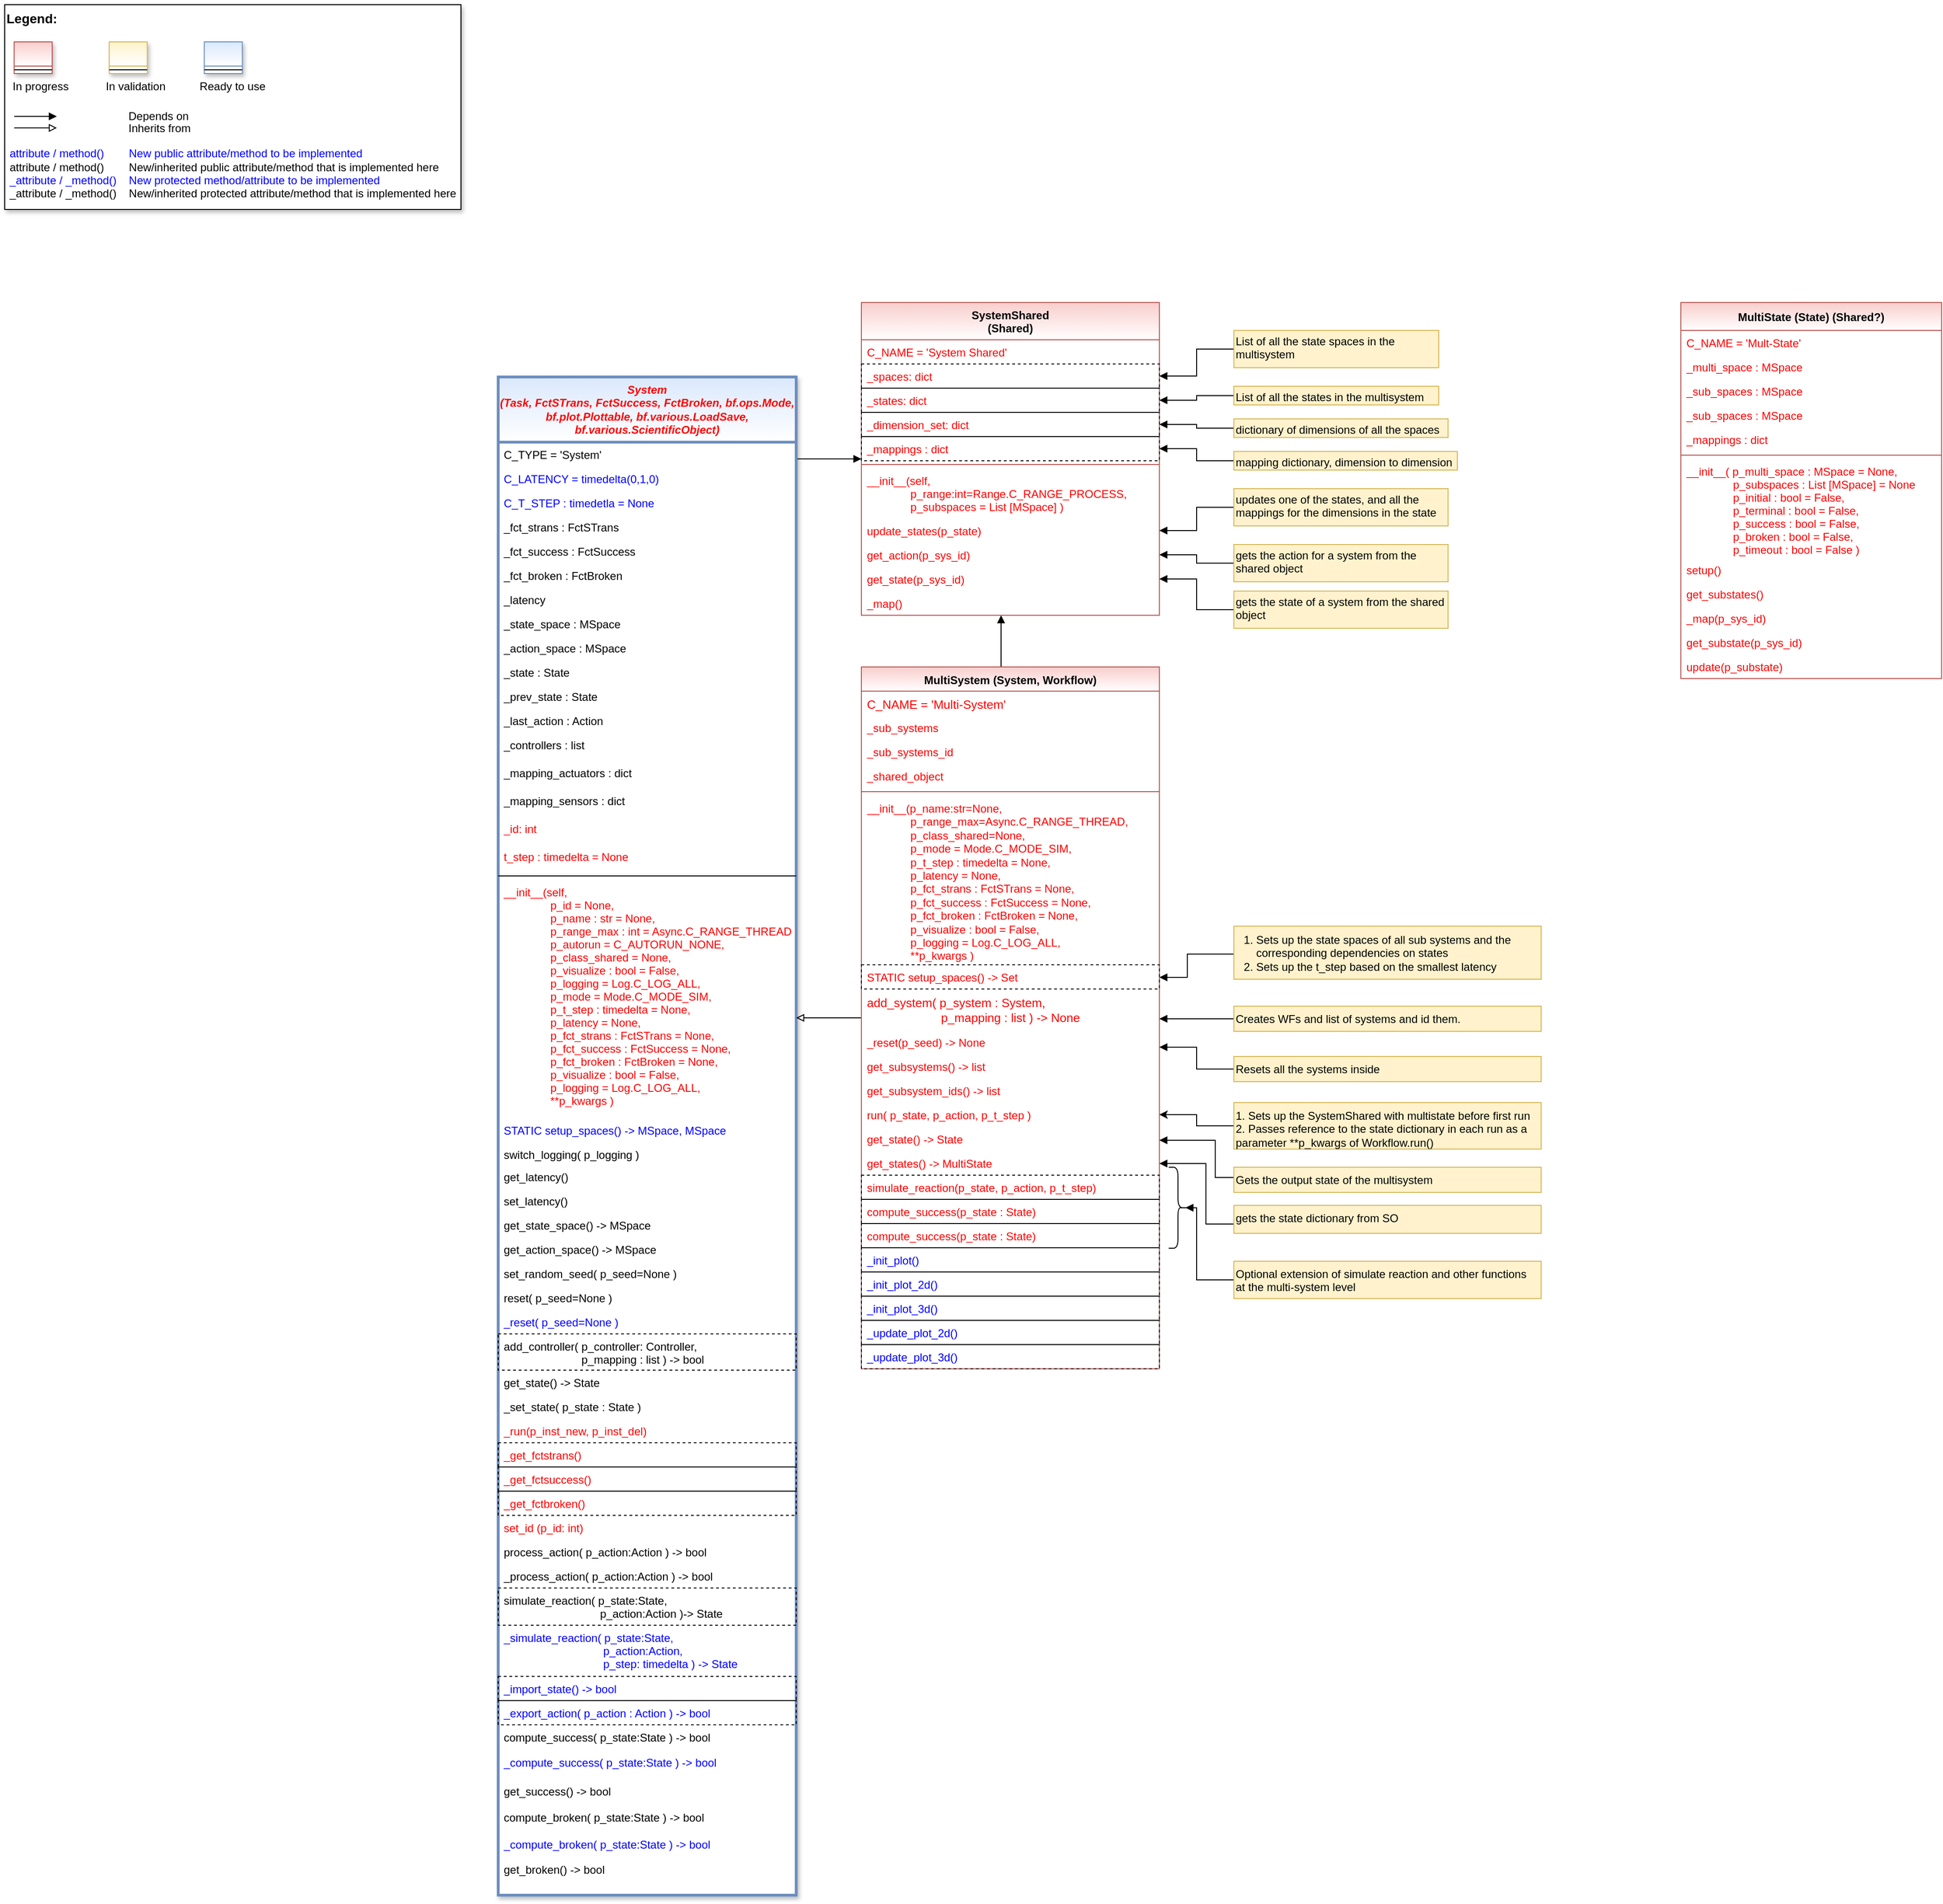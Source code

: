 <mxfile version="20.2.3" type="device" pages="2"><diagram id="Zi733rjNOypD8WlfXJ94" name="Page-1"><mxGraphModel dx="1365" dy="836" grid="1" gridSize="10" guides="1" tooltips="1" connect="1" arrows="1" fold="1" page="1" pageScale="1" pageWidth="3300" pageHeight="4681" math="0" shadow="0"><root><mxCell id="0"/><mxCell id="1" parent="0"/><mxCell id="PTN9b_tl8BEr4lpWQ8H_-43" style="edgeStyle=orthogonalEdgeStyle;rounded=0;orthogonalLoop=1;jettySize=auto;html=1;fontColor=#0000FF;endArrow=block;endFill=1;" edge="1" parent="1" source="OknUr9FfNMehPGC0tCXq-1" target="OknUr9FfNMehPGC0tCXq-75"><mxGeometry relative="1" as="geometry"><Array as="points"><mxPoint x="910" y="528"/><mxPoint x="910" y="528"/></Array></mxGeometry></mxCell><mxCell id="OknUr9FfNMehPGC0tCXq-1" value="System&#10;(Task, FctSTrans, FctSuccess, FctBroken, bf.ops.Mode, &#10;bf.plot.Plottable, bf.various.LoadSave,&#10;bf.various.ScientificObject)" style="swimlane;fontStyle=3;align=center;verticalAlign=top;childLayout=stackLayout;horizontal=1;startSize=70;horizontalStack=0;resizeParent=1;resizeLast=0;collapsible=1;marginBottom=0;rounded=0;shadow=1;strokeWidth=3;fillColor=#dae8fc;strokeColor=#6c8ebf;swimlaneFillColor=#ffffff;gradientColor=#FFFFFF;whiteSpace=wrap;fontColor=#FF0000;" vertex="1" parent="1"><mxGeometry x="570" y="440" width="320" height="1631" as="geometry"><mxRectangle x="230" y="140" width="160" height="26" as="alternateBounds"/></mxGeometry></mxCell><mxCell id="OknUr9FfNMehPGC0tCXq-2" value="C_TYPE = 'System'" style="text;align=left;verticalAlign=top;spacingLeft=4;spacingRight=4;overflow=hidden;rotatable=0;points=[[0,0.5],[1,0.5]];portConstraint=eastwest;" vertex="1" parent="OknUr9FfNMehPGC0tCXq-1"><mxGeometry y="70" width="320" height="26" as="geometry"/></mxCell><mxCell id="OknUr9FfNMehPGC0tCXq-3" value="C_LATENCY = timedelta(0,1,0)" style="text;align=left;verticalAlign=top;spacingLeft=4;spacingRight=4;overflow=hidden;rotatable=0;points=[[0,0.5],[1,0.5]];portConstraint=eastwest;fontColor=#0000FF;" vertex="1" parent="OknUr9FfNMehPGC0tCXq-1"><mxGeometry y="96" width="320" height="26" as="geometry"/></mxCell><mxCell id="OknUr9FfNMehPGC0tCXq-4" value="C_T_STEP : timedetla = None" style="text;align=left;verticalAlign=top;spacingLeft=4;spacingRight=4;overflow=hidden;rotatable=0;points=[[0,0.5],[1,0.5]];portConstraint=eastwest;fontColor=#0000FF;" vertex="1" parent="OknUr9FfNMehPGC0tCXq-1"><mxGeometry y="122" width="320" height="26" as="geometry"/></mxCell><mxCell id="OknUr9FfNMehPGC0tCXq-5" value="_fct_strans : FctSTrans" style="text;align=left;verticalAlign=top;spacingLeft=4;spacingRight=4;overflow=hidden;rotatable=0;points=[[0,0.5],[1,0.5]];portConstraint=eastwest;" vertex="1" parent="OknUr9FfNMehPGC0tCXq-1"><mxGeometry y="148" width="320" height="26" as="geometry"/></mxCell><mxCell id="OknUr9FfNMehPGC0tCXq-6" value="_fct_success : FctSuccess" style="text;align=left;verticalAlign=top;spacingLeft=4;spacingRight=4;overflow=hidden;rotatable=0;points=[[0,0.5],[1,0.5]];portConstraint=eastwest;" vertex="1" parent="OknUr9FfNMehPGC0tCXq-1"><mxGeometry y="174" width="320" height="26" as="geometry"/></mxCell><mxCell id="OknUr9FfNMehPGC0tCXq-7" value="_fct_broken : FctBroken" style="text;align=left;verticalAlign=top;spacingLeft=4;spacingRight=4;overflow=hidden;rotatable=0;points=[[0,0.5],[1,0.5]];portConstraint=eastwest;" vertex="1" parent="OknUr9FfNMehPGC0tCXq-1"><mxGeometry y="200" width="320" height="26" as="geometry"/></mxCell><mxCell id="OknUr9FfNMehPGC0tCXq-8" value="_latency" style="text;align=left;verticalAlign=top;spacingLeft=4;spacingRight=4;overflow=hidden;rotatable=0;points=[[0,0.5],[1,0.5]];portConstraint=eastwest;" vertex="1" parent="OknUr9FfNMehPGC0tCXq-1"><mxGeometry y="226" width="320" height="26" as="geometry"/></mxCell><mxCell id="OknUr9FfNMehPGC0tCXq-9" value="_state_space : MSpace" style="text;align=left;verticalAlign=top;spacingLeft=4;spacingRight=4;overflow=hidden;rotatable=0;points=[[0,0.5],[1,0.5]];portConstraint=eastwest;" vertex="1" parent="OknUr9FfNMehPGC0tCXq-1"><mxGeometry y="252" width="320" height="26" as="geometry"/></mxCell><mxCell id="OknUr9FfNMehPGC0tCXq-10" value="_action_space : MSpace" style="text;align=left;verticalAlign=top;spacingLeft=4;spacingRight=4;overflow=hidden;rotatable=0;points=[[0,0.5],[1,0.5]];portConstraint=eastwest;" vertex="1" parent="OknUr9FfNMehPGC0tCXq-1"><mxGeometry y="278" width="320" height="26" as="geometry"/></mxCell><mxCell id="OknUr9FfNMehPGC0tCXq-11" value="_state : State" style="text;align=left;verticalAlign=top;spacingLeft=4;spacingRight=4;overflow=hidden;rotatable=0;points=[[0,0.5],[1,0.5]];portConstraint=eastwest;" vertex="1" parent="OknUr9FfNMehPGC0tCXq-1"><mxGeometry y="304" width="320" height="26" as="geometry"/></mxCell><mxCell id="OknUr9FfNMehPGC0tCXq-12" value="_prev_state : State" style="text;align=left;verticalAlign=top;spacingLeft=4;spacingRight=4;overflow=hidden;rotatable=0;points=[[0,0.5],[1,0.5]];portConstraint=eastwest;" vertex="1" parent="OknUr9FfNMehPGC0tCXq-1"><mxGeometry y="330" width="320" height="26" as="geometry"/></mxCell><mxCell id="OknUr9FfNMehPGC0tCXq-13" value="_last_action : Action" style="text;align=left;verticalAlign=top;spacingLeft=4;spacingRight=4;overflow=hidden;rotatable=0;points=[[0,0.5],[1,0.5]];portConstraint=eastwest;" vertex="1" parent="OknUr9FfNMehPGC0tCXq-1"><mxGeometry y="356" width="320" height="26" as="geometry"/></mxCell><mxCell id="OknUr9FfNMehPGC0tCXq-14" value="_controllers : list" style="text;align=left;verticalAlign=top;spacingLeft=4;spacingRight=4;overflow=hidden;rotatable=0;points=[[0,0.5],[1,0.5]];portConstraint=eastwest;fontColor=default;" vertex="1" parent="OknUr9FfNMehPGC0tCXq-1"><mxGeometry y="382" width="320" height="30" as="geometry"/></mxCell><mxCell id="OknUr9FfNMehPGC0tCXq-15" value="_mapping_actuators : dict" style="text;align=left;verticalAlign=top;spacingLeft=4;spacingRight=4;overflow=hidden;rotatable=0;points=[[0,0.5],[1,0.5]];portConstraint=eastwest;fontColor=default;" vertex="1" parent="OknUr9FfNMehPGC0tCXq-1"><mxGeometry y="412" width="320" height="30" as="geometry"/></mxCell><mxCell id="OknUr9FfNMehPGC0tCXq-16" value="_mapping_sensors : dict" style="text;align=left;verticalAlign=top;spacingLeft=4;spacingRight=4;overflow=hidden;rotatable=0;points=[[0,0.5],[1,0.5]];portConstraint=eastwest;fontColor=default;" vertex="1" parent="OknUr9FfNMehPGC0tCXq-1"><mxGeometry y="442" width="320" height="30" as="geometry"/></mxCell><mxCell id="OknUr9FfNMehPGC0tCXq-17" value="_id: int" style="text;align=left;verticalAlign=top;spacingLeft=4;spacingRight=4;overflow=hidden;rotatable=0;points=[[0,0.5],[1,0.5]];portConstraint=eastwest;fontColor=#FF0000;" vertex="1" parent="OknUr9FfNMehPGC0tCXq-1"><mxGeometry y="472" width="320" height="30" as="geometry"/></mxCell><mxCell id="OknUr9FfNMehPGC0tCXq-19" value="t_step : timedelta = None" style="text;align=left;verticalAlign=top;spacingLeft=4;spacingRight=4;overflow=hidden;rotatable=0;points=[[0,0.5],[1,0.5]];portConstraint=eastwest;fontColor=#FF0000;" vertex="1" parent="OknUr9FfNMehPGC0tCXq-1"><mxGeometry y="502" width="320" height="30" as="geometry"/></mxCell><mxCell id="OknUr9FfNMehPGC0tCXq-20" value="" style="line;html=1;strokeWidth=1;align=left;verticalAlign=middle;spacingTop=-1;spacingLeft=3;spacingRight=3;rotatable=0;labelPosition=right;points=[];portConstraint=eastwest;" vertex="1" parent="OknUr9FfNMehPGC0tCXq-1"><mxGeometry y="532" width="320" height="8" as="geometry"/></mxCell><mxCell id="OknUr9FfNMehPGC0tCXq-21" value="__init__(self, &#10;               p_id = None,&#10;               p_name : str = None,&#10;               p_range_max : int = Async.C_RANGE_THREAD, &#10;               p_autorun = C_AUTORUN_NONE,&#10;               p_class_shared = None, &#10;               p_visualize : bool = False,&#10;               p_logging = Log.C_LOG_ALL,&#10;               p_mode = Mode.C_MODE_SIM,&#10;               p_t_step : timedelta = None,&#10;               p_latency = None, &#10;               p_fct_strans : FctSTrans = None,&#10;               p_fct_success : FctSuccess = None,&#10;               p_fct_broken : FctBroken = None,&#10;               p_visualize : bool = False,&#10;               p_logging = Log.C_LOG_ALL,&#10;               **p_kwargs )" style="text;align=left;verticalAlign=top;spacingLeft=4;spacingRight=4;overflow=hidden;rotatable=0;points=[[0,0.5],[1,0.5]];portConstraint=eastwest;fontColor=#FF0000;" vertex="1" parent="OknUr9FfNMehPGC0tCXq-1"><mxGeometry y="540" width="320" height="256" as="geometry"/></mxCell><mxCell id="OknUr9FfNMehPGC0tCXq-22" value="STATIC setup_spaces() -&gt; MSpace, MSpace" style="text;align=left;verticalAlign=top;spacingLeft=4;spacingRight=4;overflow=hidden;rotatable=0;points=[[0,0.5],[1,0.5]];portConstraint=eastwest;fontColor=#0000FF;" vertex="1" parent="OknUr9FfNMehPGC0tCXq-1"><mxGeometry y="796" width="320" height="26" as="geometry"/></mxCell><mxCell id="OknUr9FfNMehPGC0tCXq-23" value="switch_logging( p_logging )" style="text;align=left;verticalAlign=top;spacingLeft=4;spacingRight=4;overflow=hidden;rotatable=0;points=[[0,0.5],[1,0.5]];portConstraint=eastwest;" vertex="1" parent="OknUr9FfNMehPGC0tCXq-1"><mxGeometry y="822" width="320" height="24" as="geometry"/></mxCell><mxCell id="OknUr9FfNMehPGC0tCXq-24" value="get_latency()" style="text;align=left;verticalAlign=top;spacingLeft=4;spacingRight=4;overflow=hidden;rotatable=0;points=[[0,0.5],[1,0.5]];portConstraint=eastwest;" vertex="1" parent="OknUr9FfNMehPGC0tCXq-1"><mxGeometry y="846" width="320" height="26" as="geometry"/></mxCell><mxCell id="OknUr9FfNMehPGC0tCXq-25" value="set_latency()" style="text;align=left;verticalAlign=top;spacingLeft=4;spacingRight=4;overflow=hidden;rotatable=0;points=[[0,0.5],[1,0.5]];portConstraint=eastwest;" vertex="1" parent="OknUr9FfNMehPGC0tCXq-1"><mxGeometry y="872" width="320" height="26" as="geometry"/></mxCell><mxCell id="OknUr9FfNMehPGC0tCXq-26" value="get_state_space() -&gt; MSpace" style="text;align=left;verticalAlign=top;spacingLeft=4;spacingRight=4;overflow=hidden;rotatable=0;points=[[0,0.5],[1,0.5]];portConstraint=eastwest;" vertex="1" parent="OknUr9FfNMehPGC0tCXq-1"><mxGeometry y="898" width="320" height="26" as="geometry"/></mxCell><mxCell id="OknUr9FfNMehPGC0tCXq-27" value="get_action_space() -&gt; MSpace" style="text;align=left;verticalAlign=top;spacingLeft=4;spacingRight=4;overflow=hidden;rotatable=0;points=[[0,0.5],[1,0.5]];portConstraint=eastwest;" vertex="1" parent="OknUr9FfNMehPGC0tCXq-1"><mxGeometry y="924" width="320" height="26" as="geometry"/></mxCell><mxCell id="OknUr9FfNMehPGC0tCXq-28" value="set_random_seed( p_seed=None )" style="text;align=left;verticalAlign=top;spacingLeft=4;spacingRight=4;overflow=hidden;rotatable=0;points=[[0,0.5],[1,0.5]];portConstraint=eastwest;" vertex="1" parent="OknUr9FfNMehPGC0tCXq-1"><mxGeometry y="950" width="320" height="26" as="geometry"/></mxCell><mxCell id="OknUr9FfNMehPGC0tCXq-29" value="reset( p_seed=None )" style="text;align=left;verticalAlign=top;spacingLeft=4;spacingRight=4;overflow=hidden;rotatable=0;points=[[0,0.5],[1,0.5]];portConstraint=eastwest;" vertex="1" parent="OknUr9FfNMehPGC0tCXq-1"><mxGeometry y="976" width="320" height="26" as="geometry"/></mxCell><mxCell id="OknUr9FfNMehPGC0tCXq-30" value="_reset( p_seed=None )" style="text;align=left;verticalAlign=top;spacingLeft=4;spacingRight=4;overflow=hidden;rotatable=0;points=[[0,0.5],[1,0.5]];portConstraint=eastwest;fontColor=#0000FF;" vertex="1" parent="OknUr9FfNMehPGC0tCXq-1"><mxGeometry y="1002" width="320" height="26" as="geometry"/></mxCell><mxCell id="OknUr9FfNMehPGC0tCXq-31" value="add_controller( p_controller: Controller,&#10;                         p_mapping : list ) -&gt; bool" style="text;align=left;verticalAlign=top;spacingLeft=4;spacingRight=4;overflow=hidden;rotatable=0;points=[[0,0.5],[1,0.5]];portConstraint=eastwest;fontColor=default;strokeColor=default;dashed=1;" vertex="1" parent="OknUr9FfNMehPGC0tCXq-1"><mxGeometry y="1028" width="320" height="39" as="geometry"/></mxCell><mxCell id="OknUr9FfNMehPGC0tCXq-32" value="get_state() -&gt; State" style="text;align=left;verticalAlign=top;spacingLeft=4;spacingRight=4;overflow=hidden;rotatable=0;points=[[0,0.5],[1,0.5]];portConstraint=eastwest;" vertex="1" parent="OknUr9FfNMehPGC0tCXq-1"><mxGeometry y="1067" width="320" height="26" as="geometry"/></mxCell><mxCell id="OknUr9FfNMehPGC0tCXq-33" value="_set_state( p_state : State )" style="text;align=left;verticalAlign=top;spacingLeft=4;spacingRight=4;overflow=hidden;rotatable=0;points=[[0,0.5],[1,0.5]];portConstraint=eastwest;fontColor=default;" vertex="1" parent="OknUr9FfNMehPGC0tCXq-1"><mxGeometry y="1093" width="320" height="26" as="geometry"/></mxCell><mxCell id="OknUr9FfNMehPGC0tCXq-34" value="_run(p_inst_new, p_inst_del)" style="text;align=left;verticalAlign=top;spacingLeft=4;spacingRight=4;overflow=hidden;rotatable=0;points=[[0,0.5],[1,0.5]];portConstraint=eastwest;fontColor=#FF0000;" vertex="1" parent="OknUr9FfNMehPGC0tCXq-1"><mxGeometry y="1119" width="320" height="26" as="geometry"/></mxCell><mxCell id="OknUr9FfNMehPGC0tCXq-35" value="_get_fctstrans()" style="text;align=left;verticalAlign=top;spacingLeft=4;spacingRight=4;overflow=hidden;rotatable=0;points=[[0,0.5],[1,0.5]];portConstraint=eastwest;fontColor=#FF0000;strokeColor=default;dashed=1;" vertex="1" parent="OknUr9FfNMehPGC0tCXq-1"><mxGeometry y="1145" width="320" height="26" as="geometry"/></mxCell><mxCell id="OknUr9FfNMehPGC0tCXq-36" value="_get_fctsuccess()" style="text;align=left;verticalAlign=top;spacingLeft=4;spacingRight=4;overflow=hidden;rotatable=0;points=[[0,0.5],[1,0.5]];portConstraint=eastwest;fontColor=#FF0000;strokeColor=default;dashed=1;" vertex="1" parent="OknUr9FfNMehPGC0tCXq-1"><mxGeometry y="1171" width="320" height="26" as="geometry"/></mxCell><mxCell id="OknUr9FfNMehPGC0tCXq-37" value="_get_fctbroken()" style="text;align=left;verticalAlign=top;spacingLeft=4;spacingRight=4;overflow=hidden;rotatable=0;points=[[0,0.5],[1,0.5]];portConstraint=eastwest;fontColor=#FF0000;strokeColor=default;dashed=1;" vertex="1" parent="OknUr9FfNMehPGC0tCXq-1"><mxGeometry y="1197" width="320" height="26" as="geometry"/></mxCell><mxCell id="OknUr9FfNMehPGC0tCXq-38" value="set_id (p_id: int)" style="text;align=left;verticalAlign=top;spacingLeft=4;spacingRight=4;overflow=hidden;rotatable=0;points=[[0,0.5],[1,0.5]];portConstraint=eastwest;fontColor=#FF0000;" vertex="1" parent="OknUr9FfNMehPGC0tCXq-1"><mxGeometry y="1223" width="320" height="26" as="geometry"/></mxCell><mxCell id="OknUr9FfNMehPGC0tCXq-39" value="process_action( p_action:Action ) -&gt; bool" style="text;align=left;verticalAlign=top;spacingLeft=4;spacingRight=4;overflow=hidden;rotatable=0;points=[[0,0.5],[1,0.5]];portConstraint=eastwest;" vertex="1" parent="OknUr9FfNMehPGC0tCXq-1"><mxGeometry y="1249" width="320" height="26" as="geometry"/></mxCell><mxCell id="OknUr9FfNMehPGC0tCXq-40" value="_process_action( p_action:Action ) -&gt; bool" style="text;align=left;verticalAlign=top;spacingLeft=4;spacingRight=4;overflow=hidden;rotatable=0;points=[[0,0.5],[1,0.5]];portConstraint=eastwest;fontColor=default;" vertex="1" parent="OknUr9FfNMehPGC0tCXq-1"><mxGeometry y="1275" width="320" height="26" as="geometry"/></mxCell><mxCell id="OknUr9FfNMehPGC0tCXq-41" value="simulate_reaction( p_state:State, &#10;                               p_action:Action )-&gt; State" style="text;align=left;verticalAlign=top;spacingLeft=4;spacingRight=4;overflow=hidden;rotatable=0;points=[[0,0.5],[1,0.5]];portConstraint=eastwest;strokeColor=default;dashed=1;" vertex="1" parent="OknUr9FfNMehPGC0tCXq-1"><mxGeometry y="1301" width="320" height="40" as="geometry"/></mxCell><mxCell id="OknUr9FfNMehPGC0tCXq-42" value="_simulate_reaction( p_state:State, &#10;                                p_action:Action, &#10;                                p_step: timedelta ) -&gt; State" style="text;align=left;verticalAlign=top;spacingLeft=4;spacingRight=4;overflow=hidden;rotatable=0;points=[[0,0.5],[1,0.5]];portConstraint=eastwest;fontColor=#0000FF;" vertex="1" parent="OknUr9FfNMehPGC0tCXq-1"><mxGeometry y="1341" width="320" height="55" as="geometry"/></mxCell><mxCell id="OknUr9FfNMehPGC0tCXq-43" value="_import_state() -&gt; bool" style="text;align=left;verticalAlign=top;spacingLeft=4;spacingRight=4;overflow=hidden;rotatable=0;points=[[0,0.5],[1,0.5]];portConstraint=eastwest;fontColor=#0000FF;strokeColor=default;dashed=1;" vertex="1" parent="OknUr9FfNMehPGC0tCXq-1"><mxGeometry y="1396" width="320" height="26" as="geometry"/></mxCell><mxCell id="OknUr9FfNMehPGC0tCXq-44" value="_export_action( p_action : Action ) -&gt; bool" style="text;align=left;verticalAlign=top;spacingLeft=4;spacingRight=4;overflow=hidden;rotatable=0;points=[[0,0.5],[1,0.5]];portConstraint=eastwest;fontColor=#0000FF;strokeColor=default;dashed=1;" vertex="1" parent="OknUr9FfNMehPGC0tCXq-1"><mxGeometry y="1422" width="320" height="26" as="geometry"/></mxCell><mxCell id="OknUr9FfNMehPGC0tCXq-45" value="compute_success( p_state:State ) -&gt; bool" style="text;align=left;verticalAlign=top;spacingLeft=4;spacingRight=4;overflow=hidden;rotatable=0;points=[[0,0.5],[1,0.5]];portConstraint=eastwest;" vertex="1" parent="OknUr9FfNMehPGC0tCXq-1"><mxGeometry y="1448" width="320" height="27" as="geometry"/></mxCell><mxCell id="OknUr9FfNMehPGC0tCXq-46" value="_compute_success( p_state:State ) -&gt; bool" style="text;align=left;verticalAlign=top;spacingLeft=4;spacingRight=4;overflow=hidden;rotatable=0;points=[[0,0.5],[1,0.5]];portConstraint=eastwest;fontColor=#0000FF;" vertex="1" parent="OknUr9FfNMehPGC0tCXq-1"><mxGeometry y="1475" width="320" height="31" as="geometry"/></mxCell><mxCell id="OknUr9FfNMehPGC0tCXq-47" value="get_success() -&gt; bool" style="text;align=left;verticalAlign=top;spacingLeft=4;spacingRight=4;overflow=hidden;rotatable=0;points=[[0,0.5],[1,0.5]];portConstraint=eastwest;" vertex="1" parent="OknUr9FfNMehPGC0tCXq-1"><mxGeometry y="1506" width="320" height="28" as="geometry"/></mxCell><mxCell id="OknUr9FfNMehPGC0tCXq-48" value="compute_broken( p_state:State ) -&gt; bool" style="text;align=left;verticalAlign=top;spacingLeft=4;spacingRight=4;overflow=hidden;rotatable=0;points=[[0,0.5],[1,0.5]];portConstraint=eastwest;" vertex="1" parent="OknUr9FfNMehPGC0tCXq-1"><mxGeometry y="1534" width="320" height="29" as="geometry"/></mxCell><mxCell id="OknUr9FfNMehPGC0tCXq-49" value="_compute_broken( p_state:State ) -&gt; bool" style="text;align=left;verticalAlign=top;spacingLeft=4;spacingRight=4;overflow=hidden;rotatable=0;points=[[0,0.5],[1,0.5]];portConstraint=eastwest;fontColor=#0000FF;" vertex="1" parent="OknUr9FfNMehPGC0tCXq-1"><mxGeometry y="1563" width="320" height="27" as="geometry"/></mxCell><mxCell id="OknUr9FfNMehPGC0tCXq-50" value="get_broken() -&gt; bool" style="text;align=left;verticalAlign=top;spacingLeft=4;spacingRight=4;overflow=hidden;rotatable=0;points=[[0,0.5],[1,0.5]];portConstraint=eastwest;" vertex="1" parent="OknUr9FfNMehPGC0tCXq-1"><mxGeometry y="1590" width="320" height="26" as="geometry"/></mxCell><mxCell id="OknUr9FfNMehPGC0tCXq-51" style="edgeStyle=orthogonalEdgeStyle;rounded=0;orthogonalLoop=1;jettySize=auto;html=1;endArrow=block;endFill=0;" edge="1" parent="1" source="OknUr9FfNMehPGC0tCXq-54" target="OknUr9FfNMehPGC0tCXq-1"><mxGeometry relative="1" as="geometry"><Array as="points"><mxPoint x="970" y="803"/><mxPoint x="970" y="803"/></Array></mxGeometry></mxCell><mxCell id="OknUr9FfNMehPGC0tCXq-52" style="edgeStyle=orthogonalEdgeStyle;rounded=0;orthogonalLoop=1;jettySize=auto;html=1;endArrow=block;endFill=1;" edge="1" parent="1" source="OknUr9FfNMehPGC0tCXq-54" target="OknUr9FfNMehPGC0tCXq-75"><mxGeometry relative="1" as="geometry"><Array as="points"><mxPoint x="1110" y="740"/><mxPoint x="1110" y="740"/></Array></mxGeometry></mxCell><mxCell id="OknUr9FfNMehPGC0tCXq-54" value="MultiSystem (System, Workflow)" style="swimlane;fontStyle=1;align=center;verticalAlign=top;childLayout=stackLayout;horizontal=1;startSize=26;horizontalStack=0;resizeParent=1;resizeParentMax=0;resizeLast=0;collapsible=1;marginBottom=0;fontSize=12;strokeColor=#b85450;fillColor=#f8cecc;gradientColor=#FFFFFF;whiteSpace=wrap;" vertex="1" parent="1"><mxGeometry x="960" y="751.5" width="320" height="754" as="geometry"/></mxCell><mxCell id="OknUr9FfNMehPGC0tCXq-55" value="C_NAME = 'Multi-System'" style="text;strokeColor=none;fillColor=none;align=left;verticalAlign=top;spacingLeft=4;spacingRight=4;overflow=hidden;rotatable=0;points=[[0,0.5],[1,0.5]];portConstraint=eastwest;fontSize=13;fontColor=#FF0000;" vertex="1" parent="OknUr9FfNMehPGC0tCXq-54"><mxGeometry y="26" width="320" height="26" as="geometry"/></mxCell><mxCell id="OknUr9FfNMehPGC0tCXq-56" value="_sub_systems" style="text;align=left;verticalAlign=top;spacingLeft=4;spacingRight=4;overflow=hidden;rotatable=0;points=[[0,0.5],[1,0.5]];portConstraint=eastwest;fontColor=#FF0000;" vertex="1" parent="OknUr9FfNMehPGC0tCXq-54"><mxGeometry y="52" width="320" height="26" as="geometry"/></mxCell><mxCell id="OknUr9FfNMehPGC0tCXq-57" value="_sub_systems_id" style="text;align=left;verticalAlign=top;spacingLeft=4;spacingRight=4;overflow=hidden;rotatable=0;points=[[0,0.5],[1,0.5]];portConstraint=eastwest;fontColor=#FF0000;" vertex="1" parent="OknUr9FfNMehPGC0tCXq-54"><mxGeometry y="78" width="320" height="26" as="geometry"/></mxCell><mxCell id="OknUr9FfNMehPGC0tCXq-58" value="_shared_object" style="text;align=left;verticalAlign=top;spacingLeft=4;spacingRight=4;overflow=hidden;rotatable=0;points=[[0,0.5],[1,0.5]];portConstraint=eastwest;fontColor=#FF0000;" vertex="1" parent="OknUr9FfNMehPGC0tCXq-54"><mxGeometry y="104" width="320" height="26" as="geometry"/></mxCell><mxCell id="OknUr9FfNMehPGC0tCXq-59" value="" style="line;strokeWidth=1;fillColor=#f8cecc;align=left;verticalAlign=middle;spacingTop=-1;spacingLeft=3;spacingRight=3;rotatable=0;labelPosition=right;points=[];portConstraint=eastwest;fontSize=13;strokeColor=#b85450;" vertex="1" parent="OknUr9FfNMehPGC0tCXq-54"><mxGeometry y="130" width="320" height="8" as="geometry"/></mxCell><mxCell id="OknUr9FfNMehPGC0tCXq-60" value="__init__(p_name:str=None,&#10;              p_range_max=Async.C_RANGE_THREAD,&#10;              p_class_shared=None, &#10;              p_mode = Mode.C_MODE_SIM,&#10;              p_t_step : timedelta = None,&#10;              p_latency = None, &#10;              p_fct_strans : FctSTrans = None,&#10;              p_fct_success : FctSuccess = None,&#10;              p_fct_broken : FctBroken = None,&#10;              p_visualize : bool = False,&#10;              p_logging = Log.C_LOG_ALL,&#10;              **p_kwargs )" style="text;align=left;verticalAlign=top;spacingLeft=4;spacingRight=4;overflow=hidden;rotatable=0;points=[[0,0.5],[1,0.5]];portConstraint=eastwest;fontColor=#FF0000;whiteSpace=wrap;" vertex="1" parent="OknUr9FfNMehPGC0tCXq-54"><mxGeometry y="138" width="320" height="182" as="geometry"/></mxCell><mxCell id="OknUr9FfNMehPGC0tCXq-61" value="STATIC setup_spaces() -&gt; Set" style="text;align=left;verticalAlign=top;spacingLeft=4;spacingRight=4;overflow=hidden;rotatable=0;points=[[0,0.5],[1,0.5]];portConstraint=eastwest;fontColor=#FF0000;strokeColor=default;dashed=1;" vertex="1" parent="OknUr9FfNMehPGC0tCXq-54"><mxGeometry y="320" width="320" height="26" as="geometry"/></mxCell><mxCell id="OknUr9FfNMehPGC0tCXq-62" value="add_system( p_system : System,                                                  p_mapping : list ) -&gt; None" style="text;strokeColor=none;fillColor=none;align=left;verticalAlign=top;spacingLeft=4;spacingRight=4;overflow=hidden;rotatable=0;points=[[0,0.5],[1,0.5]];portConstraint=eastwest;fontSize=13;whiteSpace=wrap;fontColor=#FF0000;" vertex="1" parent="OknUr9FfNMehPGC0tCXq-54"><mxGeometry y="346" width="320" height="44" as="geometry"/></mxCell><mxCell id="OknUr9FfNMehPGC0tCXq-63" value="_reset(p_seed) -&gt; None" style="text;align=left;verticalAlign=top;spacingLeft=4;spacingRight=4;overflow=hidden;rotatable=0;points=[[0,0.5],[1,0.5]];portConstraint=eastwest;fontColor=#FF0000;" vertex="1" parent="OknUr9FfNMehPGC0tCXq-54"><mxGeometry y="390" width="320" height="26" as="geometry"/></mxCell><mxCell id="OknUr9FfNMehPGC0tCXq-64" value="get_subsystems() -&gt; list" style="text;align=left;verticalAlign=top;spacingLeft=4;spacingRight=4;overflow=hidden;rotatable=0;points=[[0,0.5],[1,0.5]];portConstraint=eastwest;fontColor=#FF0000;" vertex="1" parent="OknUr9FfNMehPGC0tCXq-54"><mxGeometry y="416" width="320" height="26" as="geometry"/></mxCell><mxCell id="OknUr9FfNMehPGC0tCXq-65" value="get_subsystem_ids() -&gt; list" style="text;align=left;verticalAlign=top;spacingLeft=4;spacingRight=4;overflow=hidden;rotatable=0;points=[[0,0.5],[1,0.5]];portConstraint=eastwest;fontColor=#FF0000;" vertex="1" parent="OknUr9FfNMehPGC0tCXq-54"><mxGeometry y="442" width="320" height="26" as="geometry"/></mxCell><mxCell id="OknUr9FfNMehPGC0tCXq-66" value="run( p_state, p_action, p_t_step )" style="text;align=left;verticalAlign=top;spacingLeft=4;spacingRight=4;overflow=hidden;rotatable=0;points=[[0,0.5],[1,0.5]];portConstraint=eastwest;fontColor=#FF0000;" vertex="1" parent="OknUr9FfNMehPGC0tCXq-54"><mxGeometry y="468" width="320" height="26" as="geometry"/></mxCell><mxCell id="OknUr9FfNMehPGC0tCXq-67" value="get_state() -&gt; State" style="text;align=left;verticalAlign=top;spacingLeft=4;spacingRight=4;overflow=hidden;rotatable=0;points=[[0,0.5],[1,0.5]];portConstraint=eastwest;fontColor=#FF0000;" vertex="1" parent="OknUr9FfNMehPGC0tCXq-54"><mxGeometry y="494" width="320" height="26" as="geometry"/></mxCell><mxCell id="OknUr9FfNMehPGC0tCXq-68" value="get_states() -&gt; MultiState" style="text;align=left;verticalAlign=top;spacingLeft=4;spacingRight=4;overflow=hidden;rotatable=0;points=[[0,0.5],[1,0.5]];portConstraint=eastwest;fontColor=#FF0000;" vertex="1" parent="OknUr9FfNMehPGC0tCXq-54"><mxGeometry y="520" width="320" height="26" as="geometry"/></mxCell><mxCell id="OknUr9FfNMehPGC0tCXq-69" value="simulate_reaction(p_state, p_action, p_t_step)" style="text;align=left;verticalAlign=top;spacingLeft=4;spacingRight=4;overflow=hidden;rotatable=0;points=[[0,0.5],[1,0.5]];portConstraint=eastwest;fontColor=#FF0000;strokeColor=default;dashed=1;" vertex="1" parent="OknUr9FfNMehPGC0tCXq-54"><mxGeometry y="546" width="320" height="26" as="geometry"/></mxCell><mxCell id="OknUr9FfNMehPGC0tCXq-70" value="compute_success(p_state : State)" style="text;align=left;verticalAlign=top;spacingLeft=4;spacingRight=4;overflow=hidden;rotatable=0;points=[[0,0.5],[1,0.5]];portConstraint=eastwest;fontColor=#FF0000;strokeColor=default;dashed=1;" vertex="1" parent="OknUr9FfNMehPGC0tCXq-54"><mxGeometry y="572" width="320" height="26" as="geometry"/></mxCell><mxCell id="OknUr9FfNMehPGC0tCXq-71" value="compute_success(p_state : State)" style="text;align=left;verticalAlign=top;spacingLeft=4;spacingRight=4;overflow=hidden;rotatable=0;points=[[0,0.5],[1,0.5]];portConstraint=eastwest;fontColor=#FF0000;strokeColor=default;dashed=1;" vertex="1" parent="OknUr9FfNMehPGC0tCXq-54"><mxGeometry y="598" width="320" height="26" as="geometry"/></mxCell><mxCell id="PTN9b_tl8BEr4lpWQ8H_-7" value="_init_plot()" style="text;align=left;verticalAlign=top;spacingLeft=4;spacingRight=4;overflow=hidden;rotatable=0;points=[[0,0.5],[1,0.5]];portConstraint=eastwest;fontColor=#0000FF;strokeColor=default;dashed=1;" vertex="1" parent="OknUr9FfNMehPGC0tCXq-54"><mxGeometry y="624" width="320" height="26" as="geometry"/></mxCell><mxCell id="PTN9b_tl8BEr4lpWQ8H_-8" value="_init_plot_2d()" style="text;align=left;verticalAlign=top;spacingLeft=4;spacingRight=4;overflow=hidden;rotatable=0;points=[[0,0.5],[1,0.5]];portConstraint=eastwest;fontColor=#0000FF;strokeColor=default;dashed=1;" vertex="1" parent="OknUr9FfNMehPGC0tCXq-54"><mxGeometry y="650" width="320" height="26" as="geometry"/></mxCell><mxCell id="PTN9b_tl8BEr4lpWQ8H_-9" value="_init_plot_3d()" style="text;align=left;verticalAlign=top;spacingLeft=4;spacingRight=4;overflow=hidden;rotatable=0;points=[[0,0.5],[1,0.5]];portConstraint=eastwest;fontColor=#0000FF;strokeColor=default;dashed=1;" vertex="1" parent="OknUr9FfNMehPGC0tCXq-54"><mxGeometry y="676" width="320" height="26" as="geometry"/></mxCell><mxCell id="PTN9b_tl8BEr4lpWQ8H_-11" value="_update_plot_2d()" style="text;align=left;verticalAlign=top;spacingLeft=4;spacingRight=4;overflow=hidden;rotatable=0;points=[[0,0.5],[1,0.5]];portConstraint=eastwest;fontColor=#0000FF;strokeColor=default;dashed=1;" vertex="1" parent="OknUr9FfNMehPGC0tCXq-54"><mxGeometry y="702" width="320" height="26" as="geometry"/></mxCell><mxCell id="PTN9b_tl8BEr4lpWQ8H_-12" value="_update_plot_3d()" style="text;align=left;verticalAlign=top;spacingLeft=4;spacingRight=4;overflow=hidden;rotatable=0;points=[[0,0.5],[1,0.5]];portConstraint=eastwest;fontColor=#0000FF;strokeColor=default;dashed=1;" vertex="1" parent="OknUr9FfNMehPGC0tCXq-54"><mxGeometry y="728" width="320" height="26" as="geometry"/></mxCell><mxCell id="OknUr9FfNMehPGC0tCXq-72" style="edgeStyle=orthogonalEdgeStyle;rounded=0;orthogonalLoop=1;jettySize=auto;html=1;fontColor=#FF0000;endArrow=block;endFill=1;" edge="1" parent="1" source="OknUr9FfNMehPGC0tCXq-73" target="OknUr9FfNMehPGC0tCXq-61"><mxGeometry relative="1" as="geometry"><Array as="points"><mxPoint x="1310" y="1060"/><mxPoint x="1310" y="1085"/></Array></mxGeometry></mxCell><mxCell id="OknUr9FfNMehPGC0tCXq-73" value="&lt;ol&gt;&lt;li&gt;&lt;span style=&quot;background-color: initial;&quot;&gt;Sets up the state spaces of all sub systems and the corresponding dependencies on states&lt;/span&gt;&lt;/li&gt;&lt;li&gt;Sets up the t_step based on the smallest latency&lt;/li&gt;&lt;/ol&gt;" style="html=1;fontSize=12;strokeColor=#d6b656;fillColor=#fff2cc;whiteSpace=wrap;align=left;verticalAlign=top;spacingBottom=0;spacingTop=-11;spacingLeft=-18;" vertex="1" parent="1"><mxGeometry x="1360" y="1030" width="330" height="57" as="geometry"/></mxCell><mxCell id="OknUr9FfNMehPGC0tCXq-75" value="SystemShared &#10;(Shared)" style="swimlane;fontStyle=1;align=center;verticalAlign=top;childLayout=stackLayout;horizontal=1;startSize=40;horizontalStack=0;resizeParent=1;resizeParentMax=0;resizeLast=0;collapsible=1;marginBottom=0;fontSize=12;strokeColor=#b85450;fillColor=#f8cecc;gradientColor=#FFFFFF;" vertex="1" parent="1"><mxGeometry x="960" y="360" width="320" height="336" as="geometry"/></mxCell><mxCell id="OknUr9FfNMehPGC0tCXq-76" value="C_NAME = 'System Shared'" style="text;strokeColor=none;fillColor=none;align=left;verticalAlign=top;spacingLeft=4;spacingRight=4;overflow=hidden;rotatable=0;points=[[0,0.5],[1,0.5]];portConstraint=eastwest;fontSize=12;fontColor=#FF0000;" vertex="1" parent="OknUr9FfNMehPGC0tCXq-75"><mxGeometry y="40" width="320" height="26" as="geometry"/></mxCell><mxCell id="PTN9b_tl8BEr4lpWQ8H_-33" value="_spaces: dict" style="text;strokeColor=default;fillColor=none;align=left;verticalAlign=top;spacingLeft=4;spacingRight=4;overflow=hidden;rotatable=0;points=[[0,0.5],[1,0.5]];portConstraint=eastwest;fontSize=12;fontColor=#FF0000;dashed=1;" vertex="1" parent="OknUr9FfNMehPGC0tCXq-75"><mxGeometry y="66" width="320" height="26" as="geometry"/></mxCell><mxCell id="PTN9b_tl8BEr4lpWQ8H_-24" value="_states: dict" style="text;strokeColor=default;fillColor=none;align=left;verticalAlign=top;spacingLeft=4;spacingRight=4;overflow=hidden;rotatable=0;points=[[0,0.5],[1,0.5]];portConstraint=eastwest;fontSize=12;fontColor=#FF0000;dashed=1;" vertex="1" parent="OknUr9FfNMehPGC0tCXq-75"><mxGeometry y="92" width="320" height="26" as="geometry"/></mxCell><mxCell id="PTN9b_tl8BEr4lpWQ8H_-20" value="_dimension_set: dict" style="text;strokeColor=default;fillColor=none;align=left;verticalAlign=top;spacingLeft=4;spacingRight=4;overflow=hidden;rotatable=0;points=[[0,0.5],[1,0.5]];portConstraint=eastwest;fontSize=12;fontColor=#FF0000;dashed=1;" vertex="1" parent="OknUr9FfNMehPGC0tCXq-75"><mxGeometry y="118" width="320" height="26" as="geometry"/></mxCell><mxCell id="PTN9b_tl8BEr4lpWQ8H_-26" value="_mappings : dict" style="text;strokeColor=default;fillColor=none;align=left;verticalAlign=top;spacingLeft=4;spacingRight=4;overflow=hidden;rotatable=0;points=[[0,0.5],[1,0.5]];portConstraint=eastwest;fontSize=12;fontColor=#FF0000;dashed=1;" vertex="1" parent="OknUr9FfNMehPGC0tCXq-75"><mxGeometry y="144" width="320" height="26" as="geometry"/></mxCell><mxCell id="OknUr9FfNMehPGC0tCXq-77" value="" style="line;strokeWidth=1;fillColor=#f8cecc;align=left;verticalAlign=middle;spacingTop=-1;spacingLeft=3;spacingRight=3;rotatable=0;labelPosition=right;points=[];portConstraint=eastwest;fontSize=12;strokeColor=#b85450;fontColor=#FF0000;" vertex="1" parent="OknUr9FfNMehPGC0tCXq-75"><mxGeometry y="170" width="320" height="8" as="geometry"/></mxCell><mxCell id="OknUr9FfNMehPGC0tCXq-78" value="__init__(self, &#10;              p_range:int=Range.C_RANGE_PROCESS,&#10;              p_subspaces = List [MSpace] )" style="text;strokeColor=none;fillColor=none;align=left;verticalAlign=top;spacingLeft=4;spacingRight=4;overflow=hidden;rotatable=0;points=[[0,0.5],[1,0.5]];portConstraint=eastwest;fontSize=12;fontColor=#FF0000;" vertex="1" parent="OknUr9FfNMehPGC0tCXq-75"><mxGeometry y="178" width="320" height="54" as="geometry"/></mxCell><mxCell id="OknUr9FfNMehPGC0tCXq-79" value="update_states(p_state)" style="text;strokeColor=none;fillColor=none;align=left;verticalAlign=top;spacingLeft=4;spacingRight=4;overflow=hidden;rotatable=0;points=[[0,0.5],[1,0.5]];portConstraint=eastwest;fontSize=12;fontColor=#FF0000;" vertex="1" parent="OknUr9FfNMehPGC0tCXq-75"><mxGeometry y="232" width="320" height="26" as="geometry"/></mxCell><mxCell id="PTN9b_tl8BEr4lpWQ8H_-23" value="get_action(p_sys_id)" style="text;strokeColor=none;fillColor=none;align=left;verticalAlign=top;spacingLeft=4;spacingRight=4;overflow=hidden;rotatable=0;points=[[0,0.5],[1,0.5]];portConstraint=eastwest;fontSize=12;fontColor=#FF0000;" vertex="1" parent="OknUr9FfNMehPGC0tCXq-75"><mxGeometry y="258" width="320" height="26" as="geometry"/></mxCell><mxCell id="PTN9b_tl8BEr4lpWQ8H_-21" value="get_state(p_sys_id)" style="text;strokeColor=none;fillColor=none;align=left;verticalAlign=top;spacingLeft=4;spacingRight=4;overflow=hidden;rotatable=0;points=[[0,0.5],[1,0.5]];portConstraint=eastwest;fontSize=12;fontColor=#FF0000;" vertex="1" parent="OknUr9FfNMehPGC0tCXq-75"><mxGeometry y="284" width="320" height="26" as="geometry"/></mxCell><mxCell id="PTN9b_tl8BEr4lpWQ8H_-22" value="_map()" style="text;strokeColor=none;fillColor=none;align=left;verticalAlign=top;spacingLeft=4;spacingRight=4;overflow=hidden;rotatable=0;points=[[0,0.5],[1,0.5]];portConstraint=eastwest;fontSize=12;fontColor=#FF0000;" vertex="1" parent="OknUr9FfNMehPGC0tCXq-75"><mxGeometry y="310" width="320" height="26" as="geometry"/></mxCell><mxCell id="OknUr9FfNMehPGC0tCXq-81" style="edgeStyle=orthogonalEdgeStyle;rounded=0;orthogonalLoop=1;jettySize=auto;html=1;entryX=0.1;entryY=0.5;entryDx=0;entryDy=0;entryPerimeter=0;fontColor=#FF0000;endArrow=block;endFill=1;" edge="1" parent="1" source="OknUr9FfNMehPGC0tCXq-82" target="OknUr9FfNMehPGC0tCXq-99"><mxGeometry relative="1" as="geometry"><Array as="points"><mxPoint x="1320" y="1410"/><mxPoint x="1320" y="1333"/></Array></mxGeometry></mxCell><mxCell id="OknUr9FfNMehPGC0tCXq-82" value="Optional extension of simulate reaction and other functions&amp;nbsp; at the multi-system level" style="rounded=0;whiteSpace=wrap;html=1;strokeColor=#d6b656;fillColor=#fff2cc;align=left;verticalAlign=top;" vertex="1" parent="1"><mxGeometry x="1360" y="1390" width="330" height="40" as="geometry"/></mxCell><mxCell id="OknUr9FfNMehPGC0tCXq-83" style="edgeStyle=orthogonalEdgeStyle;rounded=0;orthogonalLoop=1;jettySize=auto;html=1;fontColor=#FF0000;endArrow=block;endFill=1;" edge="1" parent="1" source="OknUr9FfNMehPGC0tCXq-84" target="OknUr9FfNMehPGC0tCXq-62"><mxGeometry relative="1" as="geometry"><Array as="points"><mxPoint x="1370" y="1130"/><mxPoint x="1370" y="1130"/></Array></mxGeometry></mxCell><mxCell id="OknUr9FfNMehPGC0tCXq-84" value="&lt;span style=&quot;background-color: initial;&quot;&gt;Creates WFs and list of systems and id them.&lt;/span&gt;" style="html=1;fontSize=12;strokeColor=#d6b656;fillColor=#fff2cc;whiteSpace=wrap;align=left;verticalAlign=top;" vertex="1" parent="1"><mxGeometry x="1360" y="1116" width="330" height="27" as="geometry"/></mxCell><mxCell id="OknUr9FfNMehPGC0tCXq-85" style="edgeStyle=orthogonalEdgeStyle;rounded=0;orthogonalLoop=1;jettySize=auto;html=1;fontColor=#FF0000;endArrow=block;endFill=1;" edge="1" parent="1" source="OknUr9FfNMehPGC0tCXq-86" target="OknUr9FfNMehPGC0tCXq-63"><mxGeometry relative="1" as="geometry"><Array as="points"><mxPoint x="1320" y="1183"/><mxPoint x="1320" y="1160"/></Array></mxGeometry></mxCell><mxCell id="OknUr9FfNMehPGC0tCXq-86" value="&lt;span style=&quot;background-color: initial;&quot;&gt;Resets all the systems inside&lt;/span&gt;" style="html=1;fontSize=12;strokeColor=#d6b656;fillColor=#fff2cc;whiteSpace=wrap;align=left;verticalAlign=top;" vertex="1" parent="1"><mxGeometry x="1360" y="1170" width="330" height="27" as="geometry"/></mxCell><mxCell id="OknUr9FfNMehPGC0tCXq-87" style="edgeStyle=orthogonalEdgeStyle;rounded=0;orthogonalLoop=1;jettySize=auto;html=1;fontColor=#FF0000;endArrow=block;endFill=1;" edge="1" parent="1" source="OknUr9FfNMehPGC0tCXq-88" target="OknUr9FfNMehPGC0tCXq-67"><mxGeometry relative="1" as="geometry"><Array as="points"><mxPoint x="1340" y="1300"/><mxPoint x="1340" y="1260"/></Array></mxGeometry></mxCell><mxCell id="OknUr9FfNMehPGC0tCXq-88" value="&lt;span style=&quot;background-color: initial;&quot;&gt;Gets the output state&amp;nbsp;of the multisystem&lt;/span&gt;" style="html=1;fontSize=12;strokeColor=#d6b656;fillColor=#fff2cc;whiteSpace=wrap;align=left;verticalAlign=top;" vertex="1" parent="1"><mxGeometry x="1360" y="1289" width="330" height="27" as="geometry"/></mxCell><mxCell id="OknUr9FfNMehPGC0tCXq-89" value="MultiState (State) (Shared?)" style="swimlane;fontStyle=1;align=center;verticalAlign=middle;childLayout=stackLayout;horizontal=1;startSize=30;horizontalStack=0;resizeParent=1;resizeParentMax=0;resizeLast=0;collapsible=1;marginBottom=0;fontSize=12;strokeColor=#b85450;fillColor=#f8cecc;gradientColor=#FFFFFF;" vertex="1" parent="1"><mxGeometry x="1840" y="360" width="280" height="404" as="geometry"/></mxCell><mxCell id="OknUr9FfNMehPGC0tCXq-90" value="C_NAME = 'Mult-State'" style="text;strokeColor=none;fillColor=none;align=left;verticalAlign=top;spacingLeft=4;spacingRight=4;overflow=hidden;rotatable=0;points=[[0,0.5],[1,0.5]];portConstraint=eastwest;fontSize=12;fontColor=#FF0000;" vertex="1" parent="OknUr9FfNMehPGC0tCXq-89"><mxGeometry y="30" width="280" height="26" as="geometry"/></mxCell><mxCell id="PTN9b_tl8BEr4lpWQ8H_-2" value="_multi_space : MSpace" style="text;strokeColor=none;fillColor=none;align=left;verticalAlign=top;spacingLeft=4;spacingRight=4;overflow=hidden;rotatable=0;points=[[0,0.5],[1,0.5]];portConstraint=eastwest;fontSize=12;fontColor=#FF0000;" vertex="1" parent="OknUr9FfNMehPGC0tCXq-89"><mxGeometry y="56" width="280" height="26" as="geometry"/></mxCell><mxCell id="PTN9b_tl8BEr4lpWQ8H_-3" value="_sub_spaces : MSpace" style="text;strokeColor=none;fillColor=none;align=left;verticalAlign=top;spacingLeft=4;spacingRight=4;overflow=hidden;rotatable=0;points=[[0,0.5],[1,0.5]];portConstraint=eastwest;fontSize=12;fontColor=#FF0000;" vertex="1" parent="OknUr9FfNMehPGC0tCXq-89"><mxGeometry y="82" width="280" height="26" as="geometry"/></mxCell><mxCell id="PTN9b_tl8BEr4lpWQ8H_-4" value="_sub_spaces : MSpace" style="text;strokeColor=none;fillColor=none;align=left;verticalAlign=top;spacingLeft=4;spacingRight=4;overflow=hidden;rotatable=0;points=[[0,0.5],[1,0.5]];portConstraint=eastwest;fontSize=12;fontColor=#FF0000;" vertex="1" parent="OknUr9FfNMehPGC0tCXq-89"><mxGeometry y="108" width="280" height="26" as="geometry"/></mxCell><mxCell id="PTN9b_tl8BEr4lpWQ8H_-5" value="_mappings : dict" style="text;strokeColor=none;fillColor=none;align=left;verticalAlign=top;spacingLeft=4;spacingRight=4;overflow=hidden;rotatable=0;points=[[0,0.5],[1,0.5]];portConstraint=eastwest;fontSize=12;fontColor=#FF0000;" vertex="1" parent="OknUr9FfNMehPGC0tCXq-89"><mxGeometry y="134" width="280" height="26" as="geometry"/></mxCell><mxCell id="OknUr9FfNMehPGC0tCXq-91" value="" style="line;strokeWidth=1;fillColor=#f8cecc;align=left;verticalAlign=middle;spacingTop=-1;spacingLeft=3;spacingRight=3;rotatable=0;labelPosition=right;points=[];portConstraint=eastwest;fontSize=12;strokeColor=#b85450;fontColor=#FF0000;" vertex="1" parent="OknUr9FfNMehPGC0tCXq-89"><mxGeometry y="160" width="280" height="8" as="geometry"/></mxCell><mxCell id="OknUr9FfNMehPGC0tCXq-92" value="__init__( p_multi_space : MSpace = None,&#10;               p_subspaces : List [MSpace] = None&#10;               p_initial : bool = False,&#10;               p_terminal : bool = False,&#10;               p_success : bool = False,&#10;               p_broken : bool = False,&#10;               p_timeout : bool = False )" style="text;align=left;verticalAlign=top;spacingLeft=4;spacingRight=4;overflow=hidden;rotatable=0;points=[[0,0.5],[1,0.5]];portConstraint=eastwest;fontColor=#FF0000;" vertex="1" parent="OknUr9FfNMehPGC0tCXq-89"><mxGeometry y="168" width="280" height="106" as="geometry"/></mxCell><mxCell id="PTN9b_tl8BEr4lpWQ8H_-1" value="setup()" style="text;strokeColor=none;fillColor=none;align=left;verticalAlign=top;spacingLeft=4;spacingRight=4;overflow=hidden;rotatable=0;points=[[0,0.5],[1,0.5]];portConstraint=eastwest;fontSize=12;fontColor=#FF0000;" vertex="1" parent="OknUr9FfNMehPGC0tCXq-89"><mxGeometry y="274" width="280" height="26" as="geometry"/></mxCell><mxCell id="OknUr9FfNMehPGC0tCXq-93" value="get_substates()" style="text;strokeColor=none;fillColor=none;align=left;verticalAlign=top;spacingLeft=4;spacingRight=4;overflow=hidden;rotatable=0;points=[[0,0.5],[1,0.5]];portConstraint=eastwest;fontSize=12;fontColor=#FF0000;" vertex="1" parent="OknUr9FfNMehPGC0tCXq-89"><mxGeometry y="300" width="280" height="26" as="geometry"/></mxCell><mxCell id="PTN9b_tl8BEr4lpWQ8H_-6" value="_map(p_sys_id)" style="text;strokeColor=none;fillColor=none;align=left;verticalAlign=top;spacingLeft=4;spacingRight=4;overflow=hidden;rotatable=0;points=[[0,0.5],[1,0.5]];portConstraint=eastwest;fontSize=12;fontColor=#FF0000;" vertex="1" parent="OknUr9FfNMehPGC0tCXq-89"><mxGeometry y="326" width="280" height="26" as="geometry"/></mxCell><mxCell id="OknUr9FfNMehPGC0tCXq-94" value="get_substate(p_sys_id)" style="text;strokeColor=none;fillColor=none;align=left;verticalAlign=top;spacingLeft=4;spacingRight=4;overflow=hidden;rotatable=0;points=[[0,0.5],[1,0.5]];portConstraint=eastwest;fontSize=12;fontColor=#FF0000;" vertex="1" parent="OknUr9FfNMehPGC0tCXq-89"><mxGeometry y="352" width="280" height="26" as="geometry"/></mxCell><mxCell id="OknUr9FfNMehPGC0tCXq-95" value="update(p_substate)" style="text;strokeColor=none;fillColor=none;align=left;verticalAlign=top;spacingLeft=4;spacingRight=4;overflow=hidden;rotatable=0;points=[[0,0.5],[1,0.5]];portConstraint=eastwest;fontSize=12;fontColor=#FF0000;" vertex="1" parent="OknUr9FfNMehPGC0tCXq-89"><mxGeometry y="378" width="280" height="26" as="geometry"/></mxCell><mxCell id="OknUr9FfNMehPGC0tCXq-97" style="edgeStyle=orthogonalEdgeStyle;rounded=0;orthogonalLoop=1;jettySize=auto;html=1;fontColor=#FF0000;endArrow=block;endFill=1;" edge="1" parent="1" source="OknUr9FfNMehPGC0tCXq-98" target="OknUr9FfNMehPGC0tCXq-68"><mxGeometry relative="1" as="geometry"><Array as="points"><mxPoint x="1330" y="1350"/><mxPoint x="1330" y="1285"/></Array></mxGeometry></mxCell><mxCell id="OknUr9FfNMehPGC0tCXq-98" value="gets the state dictionary from SO" style="rounded=0;whiteSpace=wrap;html=1;strokeColor=#d6b656;fillColor=#fff2cc;align=left;verticalAlign=top;" vertex="1" parent="1"><mxGeometry x="1360" y="1330" width="330" height="30" as="geometry"/></mxCell><mxCell id="OknUr9FfNMehPGC0tCXq-99" value="" style="shape=curlyBracket;whiteSpace=wrap;html=1;rounded=1;flipH=1;fillStyle=hatch;fontColor=#FF0000;fillColor=#FF0000;" vertex="1" parent="1"><mxGeometry x="1290" y="1289" width="20" height="87" as="geometry"/></mxCell><mxCell id="OknUr9FfNMehPGC0tCXq-101" value="" style="group" vertex="1" connectable="0" parent="1"><mxGeometry x="40" y="40" width="490" height="220" as="geometry"/></mxCell><mxCell id="OknUr9FfNMehPGC0tCXq-102" value="&lt;font color=&quot;#000000&quot; size=&quot;1&quot;&gt;&lt;b style=&quot;font-size: 14px&quot;&gt;Legend:&lt;br&gt;&lt;/b&gt;&lt;/font&gt;&lt;br&gt;&lt;br&gt;&lt;br&gt;&lt;font color=&quot;#0000ff&quot; style=&quot;font-size: 6px&quot;&gt;&lt;br&gt;&lt;/font&gt;&lt;span style=&quot;color: rgb(0 , 0 , 0)&quot;&gt;&lt;font style=&quot;font-size: 4px&quot;&gt;&amp;nbsp; &amp;nbsp;&lt;/font&gt;&amp;nbsp;In progress&amp;nbsp; &amp;nbsp; &amp;nbsp; &amp;nbsp; &amp;nbsp; &amp;nbsp; In validation&amp;nbsp; &amp;nbsp; &amp;nbsp; &amp;nbsp; &amp;nbsp; &amp;nbsp;Ready to use&lt;/span&gt;&lt;font color=&quot;#000000&quot;&gt;&amp;nbsp;&lt;br&gt;&lt;/font&gt;&lt;font color=&quot;#0000ff&quot;&gt;&lt;br&gt;&lt;br&gt;&lt;br&gt;&lt;br&gt;&amp;nbsp;attribute / method()&amp;nbsp; &amp;nbsp; &amp;nbsp; &amp;nbsp; New public attribute/method to be implemented&lt;/font&gt;&lt;br&gt;&lt;font color=&quot;#000000&quot;&gt;&amp;nbsp;&lt;/font&gt;&lt;font color=&quot;#000000&quot;&gt;attribute / method()&lt;span&gt;&#9;&lt;/span&gt;&amp;nbsp; &amp;nbsp; &amp;nbsp; &amp;nbsp;New/inherited public attribute/method that is implemented here&lt;br&gt;&lt;/font&gt;&lt;font color=&quot;#0000ff&quot;&gt;&amp;nbsp;_attribute /&amp;nbsp;&lt;/font&gt;&lt;font color=&quot;#0000ff&quot;&gt;_method()&amp;nbsp; &amp;nbsp; New protected method/attribute to be implemented&lt;/font&gt;&lt;br&gt;&lt;font color=&quot;#000000&quot;&gt;&amp;nbsp;_attribute / _method()&amp;nbsp; &amp;nbsp; New/inherited protected attribute/method that is implemented here&lt;br&gt;&lt;/font&gt;&lt;font color=&quot;#000000&quot;&gt;&lt;br&gt;&lt;br&gt;&lt;br&gt;&lt;br&gt;&lt;br&gt;&lt;/font&gt;" style="text;html=1;align=left;verticalAlign=top;whiteSpace=wrap;rounded=0;fontColor=#006600;strokeColor=#000000;shadow=1;fillColor=#ffffff;" vertex="1" parent="OknUr9FfNMehPGC0tCXq-101"><mxGeometry width="490.0" height="220" as="geometry"/></mxCell><mxCell id="OknUr9FfNMehPGC0tCXq-103" value="Depends on" style="endArrow=block;html=1;labelPosition=right;verticalLabelPosition=middle;align=left;verticalAlign=middle;endFill=1;fontSize=12;" edge="1" parent="OknUr9FfNMehPGC0tCXq-101"><mxGeometry x="-1623.125" y="-2180" width="51.042" height="50" as="geometry"><mxPoint x="10.208" y="120.003" as="sourcePoint"/><mxPoint x="55.991" y="120.003" as="targetPoint"/><mxPoint x="98" as="offset"/><Array as="points"><mxPoint x="30.625" y="120"/></Array></mxGeometry></mxCell><mxCell id="OknUr9FfNMehPGC0tCXq-104" value="Inherits from" style="endArrow=block;html=1;labelPosition=right;verticalLabelPosition=middle;align=left;verticalAlign=middle;endFill=0;fontSize=12;" edge="1" parent="OknUr9FfNMehPGC0tCXq-101"><mxGeometry x="-1623.125" y="-2180" width="51.042" height="50" as="geometry"><mxPoint x="10.208" y="132.385" as="sourcePoint"/><mxPoint x="55.991" y="132.385" as="targetPoint"/><mxPoint x="98" y="1" as="offset"/></mxGeometry></mxCell><mxCell id="OknUr9FfNMehPGC0tCXq-105" value="" style="swimlane;fontStyle=3;align=center;verticalAlign=top;childLayout=stackLayout;horizontal=1;startSize=26;horizontalStack=0;resizeParent=1;resizeLast=0;collapsible=1;marginBottom=0;rounded=0;shadow=1;strokeWidth=1;fillColor=#f8cecc;strokeColor=#b85450;gradientColor=#ffffff;swimlaneFillColor=#ffffff;" vertex="1" parent="OknUr9FfNMehPGC0tCXq-101"><mxGeometry x="10.208" y="40" width="40.833" height="34" as="geometry"><mxRectangle x="230" y="140" width="160" height="26" as="alternateBounds"/></mxGeometry></mxCell><mxCell id="OknUr9FfNMehPGC0tCXq-106" value="" style="line;html=1;strokeWidth=1;align=left;verticalAlign=middle;spacingTop=-1;spacingLeft=3;spacingRight=3;rotatable=0;labelPosition=right;points=[];portConstraint=eastwest;" vertex="1" parent="OknUr9FfNMehPGC0tCXq-105"><mxGeometry y="26" width="40.833" height="8" as="geometry"/></mxCell><mxCell id="OknUr9FfNMehPGC0tCXq-107" value="" style="swimlane;fontStyle=3;align=center;verticalAlign=top;childLayout=stackLayout;horizontal=1;startSize=26;horizontalStack=0;resizeParent=1;resizeLast=0;collapsible=1;marginBottom=0;rounded=0;shadow=1;strokeWidth=1;fillColor=#fff2cc;strokeColor=#d6b656;gradientColor=#ffffff;swimlaneFillColor=#ffffff;" vertex="1" parent="OknUr9FfNMehPGC0tCXq-101"><mxGeometry x="112.292" y="40" width="40.833" height="34" as="geometry"><mxRectangle x="230" y="140" width="160" height="26" as="alternateBounds"/></mxGeometry></mxCell><mxCell id="OknUr9FfNMehPGC0tCXq-108" value="" style="line;html=1;strokeWidth=1;align=left;verticalAlign=middle;spacingTop=-1;spacingLeft=3;spacingRight=3;rotatable=0;labelPosition=right;points=[];portConstraint=eastwest;" vertex="1" parent="OknUr9FfNMehPGC0tCXq-107"><mxGeometry y="26" width="40.833" height="8" as="geometry"/></mxCell><mxCell id="OknUr9FfNMehPGC0tCXq-109" value="" style="swimlane;fontStyle=3;align=center;verticalAlign=top;childLayout=stackLayout;horizontal=1;startSize=26;horizontalStack=0;resizeParent=1;resizeLast=0;collapsible=1;marginBottom=0;rounded=0;shadow=1;strokeWidth=1;fillColor=#dae8fc;strokeColor=#6c8ebf;gradientColor=#ffffff;swimlaneFillColor=#ffffff;" vertex="1" parent="OknUr9FfNMehPGC0tCXq-101"><mxGeometry x="214.375" y="40" width="40.833" height="34" as="geometry"><mxRectangle x="230" y="140" width="160" height="26" as="alternateBounds"/></mxGeometry></mxCell><mxCell id="OknUr9FfNMehPGC0tCXq-110" value="" style="line;html=1;strokeWidth=1;align=left;verticalAlign=middle;spacingTop=-1;spacingLeft=3;spacingRight=3;rotatable=0;labelPosition=right;points=[];portConstraint=eastwest;" vertex="1" parent="OknUr9FfNMehPGC0tCXq-109"><mxGeometry y="26" width="40.833" height="8" as="geometry"/></mxCell><mxCell id="OknUr9FfNMehPGC0tCXq-112" style="edgeStyle=orthogonalEdgeStyle;rounded=0;orthogonalLoop=1;jettySize=auto;html=1;fontColor=#FF0000;" edge="1" parent="1" source="OknUr9FfNMehPGC0tCXq-111" target="OknUr9FfNMehPGC0tCXq-66"><mxGeometry relative="1" as="geometry"/></mxCell><mxCell id="OknUr9FfNMehPGC0tCXq-111" value="&lt;span style=&quot;background-color: initial;&quot;&gt;1. Sets up the SystemShared with multistate before first run&lt;br&gt;2. Passes reference to the state dictionary in each run as a parameter **p_kwargs of Workflow.run()&lt;br&gt;&lt;/span&gt;" style="html=1;fontSize=12;strokeColor=#d6b656;fillColor=#fff2cc;whiteSpace=wrap;align=left;verticalAlign=top;" vertex="1" parent="1"><mxGeometry x="1360" y="1219.5" width="330" height="50" as="geometry"/></mxCell><mxCell id="PTN9b_tl8BEr4lpWQ8H_-28" style="edgeStyle=orthogonalEdgeStyle;rounded=0;orthogonalLoop=1;jettySize=auto;html=1;fontColor=#0000FF;endArrow=block;endFill=1;" edge="1" parent="1" source="PTN9b_tl8BEr4lpWQ8H_-27" target="PTN9b_tl8BEr4lpWQ8H_-20"><mxGeometry relative="1" as="geometry"/></mxCell><mxCell id="PTN9b_tl8BEr4lpWQ8H_-27" value="&lt;span style=&quot;background-color: initial;&quot;&gt;dictionary of dimensions of all the spaces&lt;/span&gt;" style="html=1;fontSize=12;strokeColor=#d6b656;fillColor=#fff2cc;whiteSpace=wrap;align=left;verticalAlign=top;spacingBottom=0;spacingTop=0;spacingLeft=2;spacing=0;" vertex="1" parent="1"><mxGeometry x="1360" y="485" width="230" height="20" as="geometry"/></mxCell><mxCell id="PTN9b_tl8BEr4lpWQ8H_-30" style="edgeStyle=orthogonalEdgeStyle;rounded=0;orthogonalLoop=1;jettySize=auto;html=1;fontColor=#0000FF;endArrow=block;endFill=1;" edge="1" parent="1" source="PTN9b_tl8BEr4lpWQ8H_-29" target="PTN9b_tl8BEr4lpWQ8H_-24"><mxGeometry relative="1" as="geometry"/></mxCell><mxCell id="PTN9b_tl8BEr4lpWQ8H_-29" value="&lt;span style=&quot;background-color: initial;&quot;&gt;List of all the states in the multisystem&lt;/span&gt;" style="html=1;fontSize=12;strokeColor=#d6b656;fillColor=#fff2cc;whiteSpace=wrap;align=left;verticalAlign=top;spacingBottom=0;spacingTop=0;spacingLeft=2;spacing=0;" vertex="1" parent="1"><mxGeometry x="1360" y="450" width="220" height="20" as="geometry"/></mxCell><mxCell id="PTN9b_tl8BEr4lpWQ8H_-32" style="edgeStyle=orthogonalEdgeStyle;rounded=0;orthogonalLoop=1;jettySize=auto;html=1;fontColor=#0000FF;endArrow=block;endFill=1;" edge="1" parent="1" source="PTN9b_tl8BEr4lpWQ8H_-31" target="PTN9b_tl8BEr4lpWQ8H_-26"><mxGeometry relative="1" as="geometry"/></mxCell><mxCell id="PTN9b_tl8BEr4lpWQ8H_-31" value="&lt;span style=&quot;background-color: initial;&quot;&gt;mapping dictionary, dimension to dimension&lt;/span&gt;" style="html=1;fontSize=12;strokeColor=#d6b656;fillColor=#fff2cc;whiteSpace=wrap;align=left;verticalAlign=top;spacingBottom=0;spacingTop=0;spacingLeft=2;spacing=0;" vertex="1" parent="1"><mxGeometry x="1360" y="520" width="240" height="20" as="geometry"/></mxCell><mxCell id="PTN9b_tl8BEr4lpWQ8H_-35" style="edgeStyle=orthogonalEdgeStyle;rounded=0;orthogonalLoop=1;jettySize=auto;html=1;fontColor=#0000FF;endArrow=block;endFill=1;" edge="1" parent="1" source="PTN9b_tl8BEr4lpWQ8H_-34" target="PTN9b_tl8BEr4lpWQ8H_-33"><mxGeometry relative="1" as="geometry"><Array as="points"><mxPoint x="1320" y="410"/><mxPoint x="1320" y="439"/></Array></mxGeometry></mxCell><mxCell id="PTN9b_tl8BEr4lpWQ8H_-34" value="&lt;span style=&quot;background-color: initial;&quot;&gt;List of all the state spaces in the multisystem&lt;/span&gt;" style="html=1;fontSize=12;strokeColor=#d6b656;fillColor=#fff2cc;whiteSpace=wrap;align=left;verticalAlign=top;spacingBottom=0;spacingTop=0;spacingLeft=2;spacing=0;" vertex="1" parent="1"><mxGeometry x="1360" y="390" width="220" height="40" as="geometry"/></mxCell><mxCell id="PTN9b_tl8BEr4lpWQ8H_-38" style="edgeStyle=orthogonalEdgeStyle;rounded=0;orthogonalLoop=1;jettySize=auto;html=1;fontColor=#0000FF;endArrow=block;endFill=1;" edge="1" parent="1" source="PTN9b_tl8BEr4lpWQ8H_-37" target="OknUr9FfNMehPGC0tCXq-79"><mxGeometry relative="1" as="geometry"/></mxCell><mxCell id="PTN9b_tl8BEr4lpWQ8H_-37" value="&lt;span style=&quot;background-color: initial;&quot;&gt;updates one of the states, and all the mappings for the dimensions in the state&lt;/span&gt;" style="html=1;fontSize=12;strokeColor=#d6b656;fillColor=#fff2cc;whiteSpace=wrap;align=left;verticalAlign=top;spacingBottom=0;spacingTop=0;spacingLeft=2;spacing=0;" vertex="1" parent="1"><mxGeometry x="1360" y="560" width="230" height="40" as="geometry"/></mxCell><mxCell id="PTN9b_tl8BEr4lpWQ8H_-40" style="edgeStyle=orthogonalEdgeStyle;rounded=0;orthogonalLoop=1;jettySize=auto;html=1;fontColor=#0000FF;endArrow=block;endFill=1;" edge="1" parent="1" source="PTN9b_tl8BEr4lpWQ8H_-39" target="PTN9b_tl8BEr4lpWQ8H_-23"><mxGeometry relative="1" as="geometry"/></mxCell><mxCell id="PTN9b_tl8BEr4lpWQ8H_-39" value="&lt;span style=&quot;background-color: initial;&quot;&gt;gets the action for a system from the shared object&lt;/span&gt;" style="html=1;fontSize=12;strokeColor=#d6b656;fillColor=#fff2cc;whiteSpace=wrap;align=left;verticalAlign=top;spacingBottom=0;spacingTop=0;spacingLeft=2;spacing=0;" vertex="1" parent="1"><mxGeometry x="1360" y="620" width="230" height="40" as="geometry"/></mxCell><mxCell id="PTN9b_tl8BEr4lpWQ8H_-42" style="edgeStyle=orthogonalEdgeStyle;rounded=0;orthogonalLoop=1;jettySize=auto;html=1;fontColor=#0000FF;endArrow=block;endFill=1;" edge="1" parent="1" source="PTN9b_tl8BEr4lpWQ8H_-41" target="PTN9b_tl8BEr4lpWQ8H_-21"><mxGeometry relative="1" as="geometry"/></mxCell><mxCell id="PTN9b_tl8BEr4lpWQ8H_-41" value="&lt;span style=&quot;background-color: initial;&quot;&gt;gets the state of a system from the shared object&lt;/span&gt;" style="html=1;fontSize=12;strokeColor=#d6b656;fillColor=#fff2cc;whiteSpace=wrap;align=left;verticalAlign=top;spacingBottom=0;spacingTop=0;spacingLeft=2;spacing=0;" vertex="1" parent="1"><mxGeometry x="1360" y="670" width="230" height="40" as="geometry"/></mxCell></root></mxGraphModel></diagram><diagram id="jmSSw93fxdqDdvYaKhdf" name="Page-2"><mxGraphModel dx="1408" dy="843" grid="1" gridSize="10" guides="1" tooltips="1" connect="1" arrows="1" fold="1" page="1" pageScale="1" pageWidth="1920" pageHeight="1200" math="0" shadow="0"><root><mxCell id="0"/><mxCell id="1" parent="0"/><mxCell id="iKB9E3ZHJ-z4LCjfsnKN-1" value="State Space (X, Y, Z)&lt;br&gt;Action Space (P, Q)" style="rounded=0;whiteSpace=wrap;html=1;fontColor=default;" vertex="1" parent="1"><mxGeometry x="240" y="200" width="120" height="60" as="geometry"/></mxCell><mxCell id="iKB9E3ZHJ-z4LCjfsnKN-2" value="State Space (L, M, P)&lt;br&gt;Action Space (U, V)" style="rounded=0;whiteSpace=wrap;html=1;fontColor=default;" vertex="1" parent="1"><mxGeometry x="440" y="200" width="120" height="60" as="geometry"/></mxCell><mxCell id="iKB9E3ZHJ-z4LCjfsnKN-3" value="Set (X, Y, Z, L, M, P, Q, U, V)" style="rounded=0;whiteSpace=wrap;html=1;fontColor=default;" vertex="1" parent="1"><mxGeometry x="650" y="180" width="200" height="100" as="geometry"/></mxCell><mxCell id="iKB9E3ZHJ-z4LCjfsnKN-4" value="Set {(XYZ), (PQ), (LMP), (UV)}" style="rounded=0;whiteSpace=wrap;html=1;fontColor=default;" vertex="1" parent="1"><mxGeometry x="910" y="180" width="200" height="100" as="geometry"/></mxCell></root></mxGraphModel></diagram></mxfile>